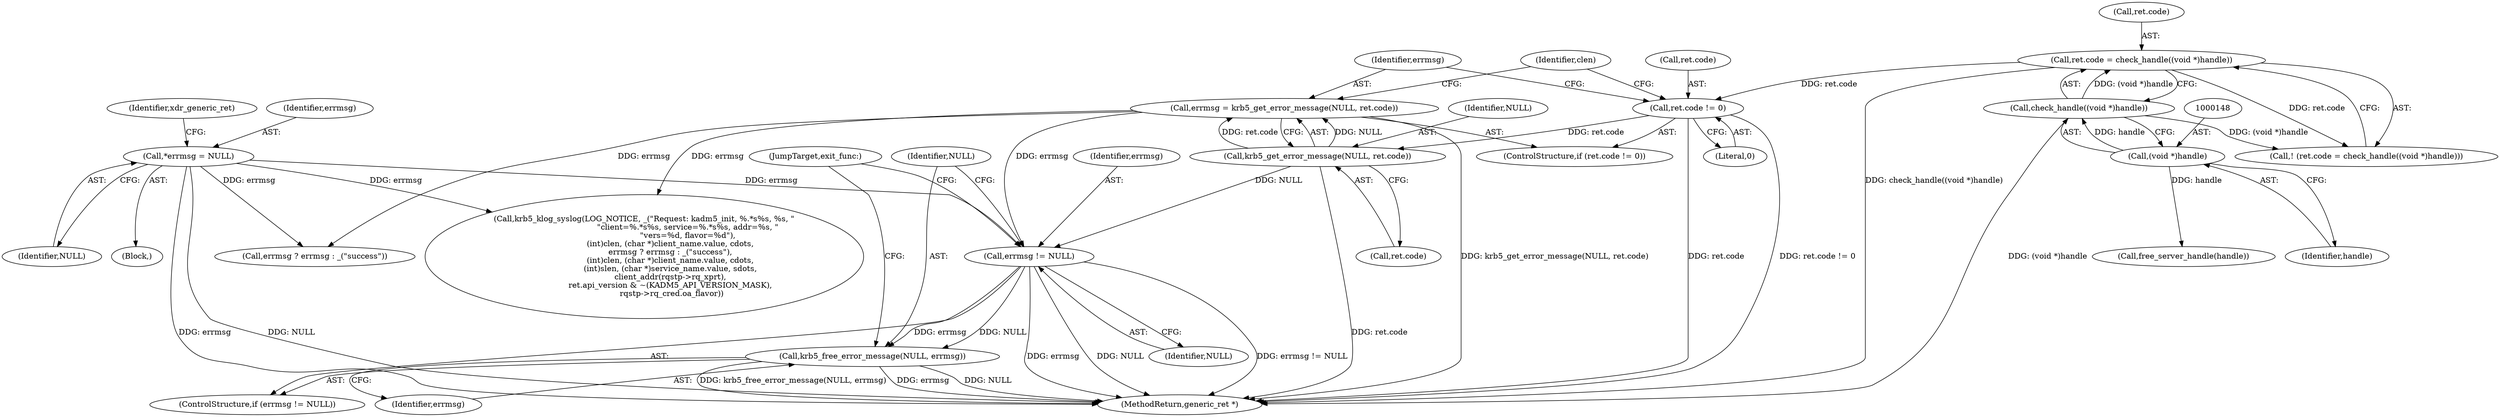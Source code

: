 digraph "0_krb5_83ed75feba32e46f736fcce0d96a0445f29b96c2_14@API" {
"1000264" [label="(Call,krb5_free_error_message(NULL, errmsg))"];
"1000261" [label="(Call,errmsg != NULL)"];
"1000117" [label="(Call,*errmsg = NULL)"];
"1000182" [label="(Call,errmsg = krb5_get_error_message(NULL, ret.code))"];
"1000184" [label="(Call,krb5_get_error_message(NULL, ret.code))"];
"1000177" [label="(Call,ret.code != 0)"];
"1000142" [label="(Call,ret.code = check_handle((void *)handle))"];
"1000146" [label="(Call,check_handle((void *)handle))"];
"1000147" [label="(Call,(void *)handle)"];
"1000146" [label="(Call,check_handle((void *)handle))"];
"1000185" [label="(Identifier,NULL)"];
"1000142" [label="(Call,ret.code = check_handle((void *)handle))"];
"1000209" [label="(Call,krb5_klog_syslog(LOG_NOTICE, _(\"Request: kadm5_init, %.*s%s, %s, \"\n                                   \"client=%.*s%s, service=%.*s%s, addr=%s, \"\n                                   \"vers=%d, flavor=%d\"),\n                     (int)clen, (char *)client_name.value, cdots,\n                     errmsg ? errmsg : _(\"success\"),\n                     (int)clen, (char *)client_name.value, cdots,\n                     (int)slen, (char *)service_name.value, sdots,\n                     client_addr(rqstp->rq_xprt),\n                     ret.api_version & ~(KADM5_API_VERSION_MASK),\n                      rqstp->rq_cred.oa_flavor))"];
"1000183" [label="(Identifier,errmsg)"];
"1000119" [label="(Identifier,NULL)"];
"1000186" [label="(Call,ret.code)"];
"1000222" [label="(Call,errmsg ? errmsg : _(\"success\"))"];
"1000265" [label="(Identifier,NULL)"];
"1000176" [label="(ControlStructure,if (ret.code != 0))"];
"1000177" [label="(Call,ret.code != 0)"];
"1000143" [label="(Call,ret.code)"];
"1000261" [label="(Call,errmsg != NULL)"];
"1000147" [label="(Call,(void *)handle)"];
"1000181" [label="(Literal,0)"];
"1000190" [label="(Identifier,clen)"];
"1000184" [label="(Call,krb5_get_error_message(NULL, ret.code))"];
"1000125" [label="(Identifier,xdr_generic_ret)"];
"1000281" [label="(MethodReturn,generic_ret *)"];
"1000117" [label="(Call,*errmsg = NULL)"];
"1000178" [label="(Call,ret.code)"];
"1000263" [label="(Identifier,NULL)"];
"1000158" [label="(Call,free_server_handle(handle))"];
"1000267" [label="(JumpTarget,exit_func:)"];
"1000149" [label="(Identifier,handle)"];
"1000264" [label="(Call,krb5_free_error_message(NULL, errmsg))"];
"1000141" [label="(Call,! (ret.code = check_handle((void *)handle)))"];
"1000260" [label="(ControlStructure,if (errmsg != NULL))"];
"1000104" [label="(Block,)"];
"1000118" [label="(Identifier,errmsg)"];
"1000262" [label="(Identifier,errmsg)"];
"1000266" [label="(Identifier,errmsg)"];
"1000182" [label="(Call,errmsg = krb5_get_error_message(NULL, ret.code))"];
"1000264" -> "1000260"  [label="AST: "];
"1000264" -> "1000266"  [label="CFG: "];
"1000265" -> "1000264"  [label="AST: "];
"1000266" -> "1000264"  [label="AST: "];
"1000267" -> "1000264"  [label="CFG: "];
"1000264" -> "1000281"  [label="DDG: NULL"];
"1000264" -> "1000281"  [label="DDG: krb5_free_error_message(NULL, errmsg)"];
"1000264" -> "1000281"  [label="DDG: errmsg"];
"1000261" -> "1000264"  [label="DDG: NULL"];
"1000261" -> "1000264"  [label="DDG: errmsg"];
"1000261" -> "1000260"  [label="AST: "];
"1000261" -> "1000263"  [label="CFG: "];
"1000262" -> "1000261"  [label="AST: "];
"1000263" -> "1000261"  [label="AST: "];
"1000265" -> "1000261"  [label="CFG: "];
"1000267" -> "1000261"  [label="CFG: "];
"1000261" -> "1000281"  [label="DDG: errmsg"];
"1000261" -> "1000281"  [label="DDG: NULL"];
"1000261" -> "1000281"  [label="DDG: errmsg != NULL"];
"1000117" -> "1000261"  [label="DDG: errmsg"];
"1000182" -> "1000261"  [label="DDG: errmsg"];
"1000184" -> "1000261"  [label="DDG: NULL"];
"1000117" -> "1000104"  [label="AST: "];
"1000117" -> "1000119"  [label="CFG: "];
"1000118" -> "1000117"  [label="AST: "];
"1000119" -> "1000117"  [label="AST: "];
"1000125" -> "1000117"  [label="CFG: "];
"1000117" -> "1000281"  [label="DDG: errmsg"];
"1000117" -> "1000281"  [label="DDG: NULL"];
"1000117" -> "1000209"  [label="DDG: errmsg"];
"1000117" -> "1000222"  [label="DDG: errmsg"];
"1000182" -> "1000176"  [label="AST: "];
"1000182" -> "1000184"  [label="CFG: "];
"1000183" -> "1000182"  [label="AST: "];
"1000184" -> "1000182"  [label="AST: "];
"1000190" -> "1000182"  [label="CFG: "];
"1000182" -> "1000281"  [label="DDG: krb5_get_error_message(NULL, ret.code)"];
"1000184" -> "1000182"  [label="DDG: NULL"];
"1000184" -> "1000182"  [label="DDG: ret.code"];
"1000182" -> "1000209"  [label="DDG: errmsg"];
"1000182" -> "1000222"  [label="DDG: errmsg"];
"1000184" -> "1000186"  [label="CFG: "];
"1000185" -> "1000184"  [label="AST: "];
"1000186" -> "1000184"  [label="AST: "];
"1000184" -> "1000281"  [label="DDG: ret.code"];
"1000177" -> "1000184"  [label="DDG: ret.code"];
"1000177" -> "1000176"  [label="AST: "];
"1000177" -> "1000181"  [label="CFG: "];
"1000178" -> "1000177"  [label="AST: "];
"1000181" -> "1000177"  [label="AST: "];
"1000183" -> "1000177"  [label="CFG: "];
"1000190" -> "1000177"  [label="CFG: "];
"1000177" -> "1000281"  [label="DDG: ret.code"];
"1000177" -> "1000281"  [label="DDG: ret.code != 0"];
"1000142" -> "1000177"  [label="DDG: ret.code"];
"1000142" -> "1000141"  [label="AST: "];
"1000142" -> "1000146"  [label="CFG: "];
"1000143" -> "1000142"  [label="AST: "];
"1000146" -> "1000142"  [label="AST: "];
"1000141" -> "1000142"  [label="CFG: "];
"1000142" -> "1000281"  [label="DDG: check_handle((void *)handle)"];
"1000142" -> "1000141"  [label="DDG: ret.code"];
"1000146" -> "1000142"  [label="DDG: (void *)handle"];
"1000146" -> "1000147"  [label="CFG: "];
"1000147" -> "1000146"  [label="AST: "];
"1000146" -> "1000281"  [label="DDG: (void *)handle"];
"1000146" -> "1000141"  [label="DDG: (void *)handle"];
"1000147" -> "1000146"  [label="DDG: handle"];
"1000147" -> "1000149"  [label="CFG: "];
"1000148" -> "1000147"  [label="AST: "];
"1000149" -> "1000147"  [label="AST: "];
"1000147" -> "1000158"  [label="DDG: handle"];
}
